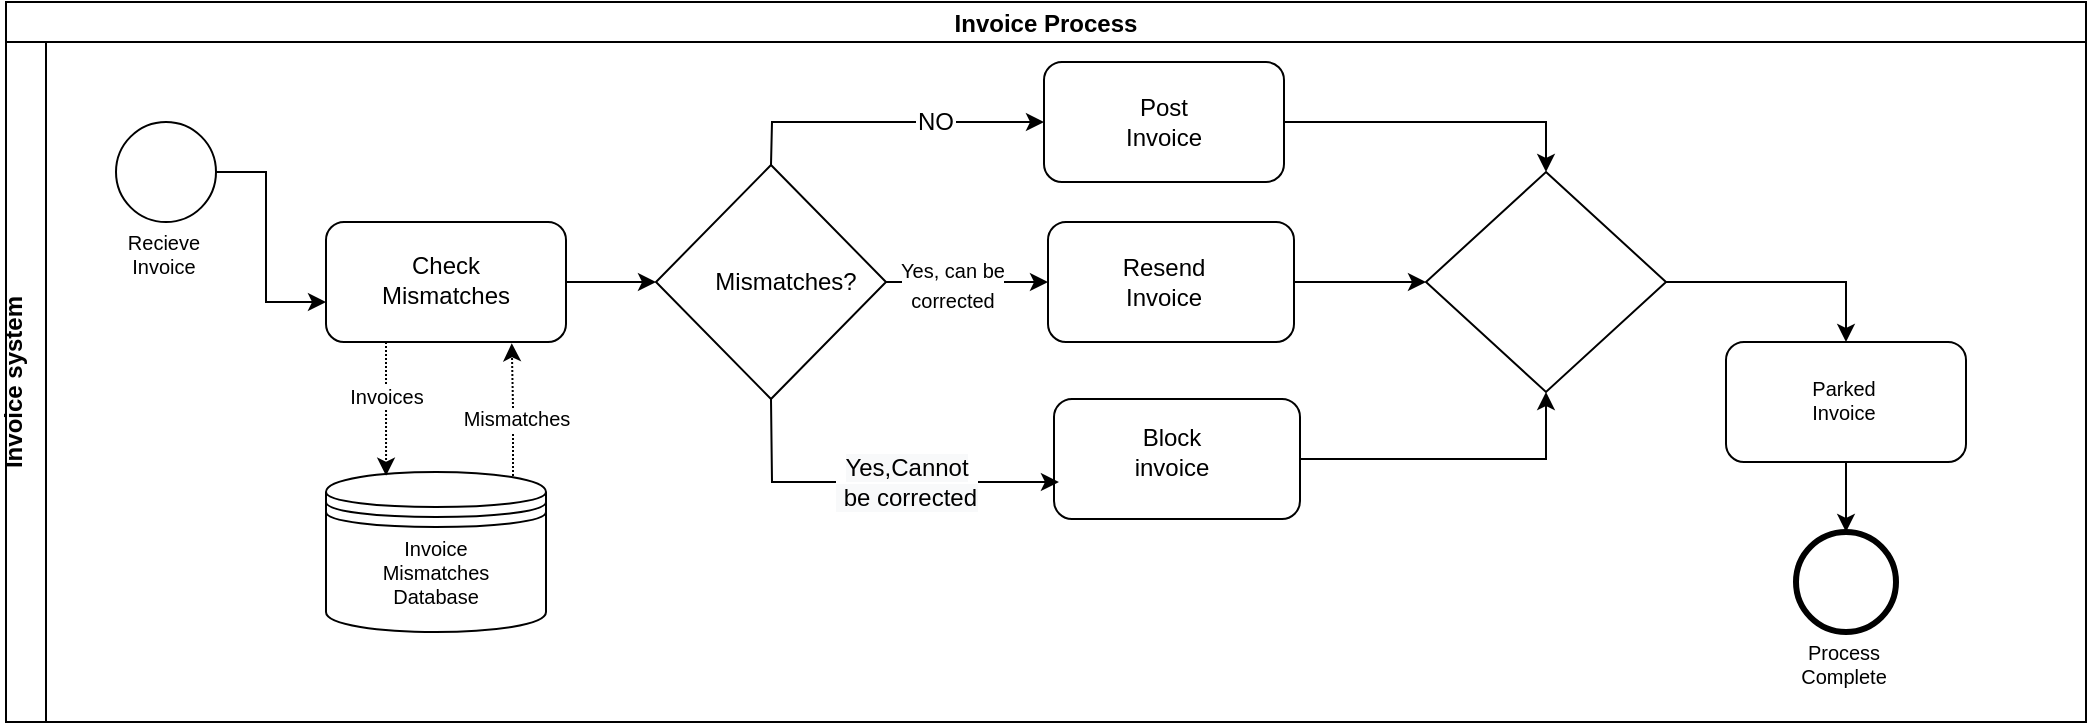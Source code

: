 <mxfile version="20.3.3" type="device"><diagram id="1qxo6x0dZRhdX3Si6iDr" name="Page-1"><mxGraphModel dx="1221" dy="811" grid="1" gridSize="10" guides="1" tooltips="1" connect="1" arrows="1" fold="1" page="1" pageScale="1" pageWidth="850" pageHeight="1100" math="0" shadow="0"><root><mxCell id="0"/><mxCell id="1" parent="0"/><mxCell id="HlsMyh2u-AqiKw1HCVjo-1" value="Invoice Process" style="swimlane;childLayout=stackLayout;resizeParent=1;resizeParentMax=0;horizontal=1;startSize=20;horizontalStack=0;" vertex="1" parent="1"><mxGeometry x="130" y="130" width="1040" height="360" as="geometry"/></mxCell><mxCell id="HlsMyh2u-AqiKw1HCVjo-2" value="Invoice system&#10;" style="swimlane;startSize=20;horizontal=0;" vertex="1" parent="HlsMyh2u-AqiKw1HCVjo-1"><mxGeometry y="20" width="1040" height="340" as="geometry"/></mxCell><mxCell id="HlsMyh2u-AqiKw1HCVjo-7" value="" style="ellipse;whiteSpace=wrap;html=1;aspect=fixed;" vertex="1" parent="HlsMyh2u-AqiKw1HCVjo-2"><mxGeometry x="55" y="40" width="50" height="50" as="geometry"/></mxCell><mxCell id="HlsMyh2u-AqiKw1HCVjo-9" value="" style="rounded=1;whiteSpace=wrap;html=1;fontSize=12;" vertex="1" parent="HlsMyh2u-AqiKw1HCVjo-2"><mxGeometry x="160" y="90" width="120" height="60" as="geometry"/></mxCell><mxCell id="HlsMyh2u-AqiKw1HCVjo-10" value="Check&lt;br&gt;Mismatches" style="text;html=1;strokeColor=none;fillColor=none;align=center;verticalAlign=middle;whiteSpace=wrap;rounded=0;fontSize=12;" vertex="1" parent="HlsMyh2u-AqiKw1HCVjo-2"><mxGeometry x="190" y="104" width="60" height="30" as="geometry"/></mxCell><mxCell id="HlsMyh2u-AqiKw1HCVjo-13" value="" style="rhombus;whiteSpace=wrap;html=1;fontSize=12;" vertex="1" parent="HlsMyh2u-AqiKw1HCVjo-2"><mxGeometry x="325" y="61.5" width="115" height="117" as="geometry"/></mxCell><mxCell id="HlsMyh2u-AqiKw1HCVjo-14" value="Mismatches?" style="text;html=1;strokeColor=none;fillColor=none;align=center;verticalAlign=middle;whiteSpace=wrap;rounded=0;fontSize=12;" vertex="1" parent="HlsMyh2u-AqiKw1HCVjo-2"><mxGeometry x="360" y="105" width="60" height="30" as="geometry"/></mxCell><mxCell id="HlsMyh2u-AqiKw1HCVjo-15" value="" style="endArrow=classic;html=1;rounded=0;fontSize=12;exitX=1;exitY=0.5;exitDx=0;exitDy=0;entryX=0;entryY=0.5;entryDx=0;entryDy=0;" edge="1" parent="HlsMyh2u-AqiKw1HCVjo-2" source="HlsMyh2u-AqiKw1HCVjo-9" target="HlsMyh2u-AqiKw1HCVjo-13"><mxGeometry width="50" height="50" relative="1" as="geometry"><mxPoint x="360" y="210" as="sourcePoint"/><mxPoint x="410" y="160" as="targetPoint"/></mxGeometry></mxCell><mxCell id="HlsMyh2u-AqiKw1HCVjo-41" value="" style="edgeStyle=orthogonalEdgeStyle;rounded=0;orthogonalLoop=1;jettySize=auto;html=1;fontSize=10;entryX=0.5;entryY=0;entryDx=0;entryDy=0;" edge="1" parent="HlsMyh2u-AqiKw1HCVjo-2" source="HlsMyh2u-AqiKw1HCVjo-17" target="HlsMyh2u-AqiKw1HCVjo-26"><mxGeometry relative="1" as="geometry"/></mxCell><mxCell id="HlsMyh2u-AqiKw1HCVjo-17" value="Post&lt;br&gt;Invoice" style="rounded=1;whiteSpace=wrap;html=1;fontSize=12;" vertex="1" parent="HlsMyh2u-AqiKw1HCVjo-2"><mxGeometry x="519" y="10" width="120" height="60" as="geometry"/></mxCell><mxCell id="HlsMyh2u-AqiKw1HCVjo-42" value="" style="edgeStyle=orthogonalEdgeStyle;rounded=0;orthogonalLoop=1;jettySize=auto;html=1;fontSize=10;" edge="1" parent="HlsMyh2u-AqiKw1HCVjo-2" source="HlsMyh2u-AqiKw1HCVjo-19" target="HlsMyh2u-AqiKw1HCVjo-26"><mxGeometry relative="1" as="geometry"/></mxCell><mxCell id="HlsMyh2u-AqiKw1HCVjo-19" value="" style="rounded=1;whiteSpace=wrap;html=1;fontSize=12;" vertex="1" parent="HlsMyh2u-AqiKw1HCVjo-2"><mxGeometry x="521" y="90" width="123" height="60" as="geometry"/></mxCell><mxCell id="HlsMyh2u-AqiKw1HCVjo-43" value="" style="edgeStyle=orthogonalEdgeStyle;rounded=0;orthogonalLoop=1;jettySize=auto;html=1;fontSize=10;" edge="1" parent="HlsMyh2u-AqiKw1HCVjo-2" source="HlsMyh2u-AqiKw1HCVjo-20" target="HlsMyh2u-AqiKw1HCVjo-26"><mxGeometry relative="1" as="geometry"/></mxCell><mxCell id="HlsMyh2u-AqiKw1HCVjo-20" value="" style="rounded=1;whiteSpace=wrap;html=1;fontSize=12;" vertex="1" parent="HlsMyh2u-AqiKw1HCVjo-2"><mxGeometry x="524" y="178.5" width="123" height="60" as="geometry"/></mxCell><mxCell id="HlsMyh2u-AqiKw1HCVjo-24" value="" style="edgeStyle=orthogonalEdgeStyle;rounded=0;orthogonalLoop=1;jettySize=auto;html=1;fontSize=12;" edge="1" parent="HlsMyh2u-AqiKw1HCVjo-2" source="HlsMyh2u-AqiKw1HCVjo-22" target="HlsMyh2u-AqiKw1HCVjo-17"><mxGeometry relative="1" as="geometry"/></mxCell><mxCell id="HlsMyh2u-AqiKw1HCVjo-22" value="NO" style="text;html=1;strokeColor=none;fillColor=none;align=center;verticalAlign=middle;whiteSpace=wrap;rounded=0;fontSize=12;" vertex="1" parent="HlsMyh2u-AqiKw1HCVjo-2"><mxGeometry x="455" y="27.5" width="20" height="25" as="geometry"/></mxCell><mxCell id="HlsMyh2u-AqiKw1HCVjo-23" value="" style="endArrow=none;html=1;rounded=0;fontSize=12;exitX=0.5;exitY=0;exitDx=0;exitDy=0;" edge="1" parent="HlsMyh2u-AqiKw1HCVjo-2" source="HlsMyh2u-AqiKw1HCVjo-13" target="HlsMyh2u-AqiKw1HCVjo-22"><mxGeometry width="50" height="50" relative="1" as="geometry"><mxPoint x="430" y="310" as="sourcePoint"/><mxPoint x="420" y="40" as="targetPoint"/><Array as="points"><mxPoint x="383" y="40"/></Array></mxGeometry></mxCell><mxCell id="HlsMyh2u-AqiKw1HCVjo-25" value="Block invoice" style="text;html=1;strokeColor=none;fillColor=none;align=center;verticalAlign=middle;whiteSpace=wrap;rounded=0;fontSize=12;" vertex="1" parent="HlsMyh2u-AqiKw1HCVjo-2"><mxGeometry x="552.5" y="190" width="60" height="30" as="geometry"/></mxCell><mxCell id="HlsMyh2u-AqiKw1HCVjo-44" value="" style="edgeStyle=orthogonalEdgeStyle;rounded=0;orthogonalLoop=1;jettySize=auto;html=1;fontSize=10;entryX=0.5;entryY=0;entryDx=0;entryDy=0;" edge="1" parent="HlsMyh2u-AqiKw1HCVjo-2" source="HlsMyh2u-AqiKw1HCVjo-26" target="HlsMyh2u-AqiKw1HCVjo-27"><mxGeometry relative="1" as="geometry"/></mxCell><mxCell id="HlsMyh2u-AqiKw1HCVjo-26" value="" style="rhombus;whiteSpace=wrap;html=1;fontSize=12;" vertex="1" parent="HlsMyh2u-AqiKw1HCVjo-2"><mxGeometry x="710" y="65" width="120" height="110" as="geometry"/></mxCell><mxCell id="HlsMyh2u-AqiKw1HCVjo-45" value="" style="edgeStyle=orthogonalEdgeStyle;rounded=0;orthogonalLoop=1;jettySize=auto;html=1;fontSize=10;" edge="1" parent="HlsMyh2u-AqiKw1HCVjo-2" source="HlsMyh2u-AqiKw1HCVjo-27" target="HlsMyh2u-AqiKw1HCVjo-29"><mxGeometry relative="1" as="geometry"/></mxCell><mxCell id="HlsMyh2u-AqiKw1HCVjo-27" value="" style="rounded=1;whiteSpace=wrap;html=1;fontSize=12;" vertex="1" parent="HlsMyh2u-AqiKw1HCVjo-2"><mxGeometry x="860" y="150" width="120" height="60" as="geometry"/></mxCell><mxCell id="HlsMyh2u-AqiKw1HCVjo-29" value="" style="ellipse;whiteSpace=wrap;html=1;aspect=fixed;fontSize=12;fontStyle=1;strokeWidth=3;" vertex="1" parent="HlsMyh2u-AqiKw1HCVjo-2"><mxGeometry x="895" y="245" width="50" height="50" as="geometry"/></mxCell><mxCell id="HlsMyh2u-AqiKw1HCVjo-30" value="Resend Invoice" style="text;html=1;strokeColor=none;fillColor=none;align=center;verticalAlign=middle;whiteSpace=wrap;rounded=0;strokeWidth=3;fontSize=12;" vertex="1" parent="HlsMyh2u-AqiKw1HCVjo-2"><mxGeometry x="549" y="105" width="60" height="30" as="geometry"/></mxCell><mxCell id="HlsMyh2u-AqiKw1HCVjo-31" value="" style="endArrow=classic;html=1;rounded=0;fontSize=12;exitX=0.5;exitY=1;exitDx=0;exitDy=0;entryX=0.02;entryY=0.692;entryDx=0;entryDy=0;entryPerimeter=0;" edge="1" parent="HlsMyh2u-AqiKw1HCVjo-2" source="HlsMyh2u-AqiKw1HCVjo-13" target="HlsMyh2u-AqiKw1HCVjo-20"><mxGeometry width="50" height="50" relative="1" as="geometry"><mxPoint x="530" y="170" as="sourcePoint"/><mxPoint x="520" y="220" as="targetPoint"/><Array as="points"><mxPoint x="383" y="220"/><mxPoint x="390" y="220"/></Array></mxGeometry></mxCell><mxCell id="HlsMyh2u-AqiKw1HCVjo-38" value="&lt;span style=&quot;background-color: rgb(248, 249, 250);&quot;&gt;Yes,Cannot&lt;br&gt;&amp;nbsp;be corrected&lt;/span&gt;" style="edgeLabel;html=1;align=center;verticalAlign=middle;resizable=0;points=[];fontSize=12;" vertex="1" connectable="0" parent="HlsMyh2u-AqiKw1HCVjo-31"><mxGeometry x="0.17" relative="1" as="geometry"><mxPoint as="offset"/></mxGeometry></mxCell><mxCell id="HlsMyh2u-AqiKw1HCVjo-39" value="" style="endArrow=classic;html=1;rounded=0;fontSize=12;entryX=0;entryY=0.5;entryDx=0;entryDy=0;exitX=1;exitY=0.5;exitDx=0;exitDy=0;" edge="1" parent="HlsMyh2u-AqiKw1HCVjo-2" source="HlsMyh2u-AqiKw1HCVjo-13" target="HlsMyh2u-AqiKw1HCVjo-19"><mxGeometry width="50" height="50" relative="1" as="geometry"><mxPoint x="410" y="150" as="sourcePoint"/><mxPoint x="460" y="100" as="targetPoint"/></mxGeometry></mxCell><mxCell id="HlsMyh2u-AqiKw1HCVjo-40" value="&lt;font style=&quot;font-size: 10px;&quot;&gt;Yes, can be&lt;br&gt;corrected&lt;/font&gt;" style="edgeLabel;html=1;align=center;verticalAlign=middle;resizable=0;points=[];fontSize=12;" vertex="1" connectable="0" parent="HlsMyh2u-AqiKw1HCVjo-39"><mxGeometry x="-0.187" y="-1" relative="1" as="geometry"><mxPoint as="offset"/></mxGeometry></mxCell><mxCell id="HlsMyh2u-AqiKw1HCVjo-46" value="Process Complete" style="text;html=1;strokeColor=none;fillColor=none;align=center;verticalAlign=middle;whiteSpace=wrap;rounded=0;strokeWidth=3;fontSize=10;" vertex="1" parent="HlsMyh2u-AqiKw1HCVjo-2"><mxGeometry x="889" y="296" width="60" height="30" as="geometry"/></mxCell><mxCell id="HlsMyh2u-AqiKw1HCVjo-47" value="Parked Invoice" style="text;html=1;strokeColor=none;fillColor=none;align=center;verticalAlign=middle;whiteSpace=wrap;rounded=0;strokeWidth=7;fontSize=10;" vertex="1" parent="HlsMyh2u-AqiKw1HCVjo-2"><mxGeometry x="889" y="164" width="60" height="30" as="geometry"/></mxCell><mxCell id="HlsMyh2u-AqiKw1HCVjo-57" value="" style="edgeStyle=orthogonalEdgeStyle;rounded=0;orthogonalLoop=1;jettySize=auto;html=1;dashed=1;dashPattern=1 1;fontSize=10;exitX=0.85;exitY=0.05;exitDx=0;exitDy=0;exitPerimeter=0;entryX=0.774;entryY=1.011;entryDx=0;entryDy=0;entryPerimeter=0;" edge="1" parent="HlsMyh2u-AqiKw1HCVjo-2" source="HlsMyh2u-AqiKw1HCVjo-48" target="HlsMyh2u-AqiKw1HCVjo-9"><mxGeometry relative="1" as="geometry"/></mxCell><mxCell id="HlsMyh2u-AqiKw1HCVjo-58" value="Mismatches" style="edgeLabel;html=1;align=center;verticalAlign=middle;resizable=0;points=[];fontSize=10;" vertex="1" connectable="0" parent="HlsMyh2u-AqiKw1HCVjo-57"><mxGeometry x="-0.103" y="-1" relative="1" as="geometry"><mxPoint as="offset"/></mxGeometry></mxCell><mxCell id="HlsMyh2u-AqiKw1HCVjo-48" value="" style="shape=datastore;whiteSpace=wrap;html=1;strokeWidth=1;fontSize=10;" vertex="1" parent="HlsMyh2u-AqiKw1HCVjo-2"><mxGeometry x="160" y="215" width="110" height="80" as="geometry"/></mxCell><mxCell id="HlsMyh2u-AqiKw1HCVjo-49" value="Invoice Mismatches Database" style="text;html=1;strokeColor=none;fillColor=none;align=center;verticalAlign=middle;whiteSpace=wrap;rounded=0;strokeWidth=1;fontSize=10;" vertex="1" parent="HlsMyh2u-AqiKw1HCVjo-2"><mxGeometry x="185" y="250" width="60" height="30" as="geometry"/></mxCell><mxCell id="HlsMyh2u-AqiKw1HCVjo-54" value="" style="edgeStyle=elbowEdgeStyle;elbow=vertical;endArrow=classic;html=1;rounded=0;fontSize=10;entryX=0.273;entryY=0.023;entryDx=0;entryDy=0;entryPerimeter=0;exitX=0.25;exitY=1;exitDx=0;exitDy=0;dashed=1;dashPattern=1 1;" edge="1" parent="HlsMyh2u-AqiKw1HCVjo-2" source="HlsMyh2u-AqiKw1HCVjo-9" target="HlsMyh2u-AqiKw1HCVjo-48"><mxGeometry width="50" height="50" relative="1" as="geometry"><mxPoint x="250" y="150" as="sourcePoint"/><mxPoint x="440" y="160" as="targetPoint"/><Array as="points"><mxPoint x="190" y="160"/></Array></mxGeometry></mxCell><mxCell id="HlsMyh2u-AqiKw1HCVjo-56" value="Invoices" style="edgeLabel;html=1;align=center;verticalAlign=middle;resizable=0;points=[];fontSize=10;" vertex="1" connectable="0" parent="HlsMyh2u-AqiKw1HCVjo-54"><mxGeometry x="-0.186" relative="1" as="geometry"><mxPoint as="offset"/></mxGeometry></mxCell><mxCell id="HlsMyh2u-AqiKw1HCVjo-59" value="Recieve Invoice" style="text;html=1;strokeColor=none;fillColor=none;align=center;verticalAlign=middle;whiteSpace=wrap;rounded=0;strokeWidth=1;fontSize=10;" vertex="1" parent="HlsMyh2u-AqiKw1HCVjo-2"><mxGeometry x="49" y="91" width="60" height="30" as="geometry"/></mxCell><mxCell id="HlsMyh2u-AqiKw1HCVjo-11" value="" style="endArrow=classic;html=1;rounded=0;fontSize=12;exitX=1;exitY=0.5;exitDx=0;exitDy=0;" edge="1" parent="1" source="HlsMyh2u-AqiKw1HCVjo-7"><mxGeometry width="50" height="50" relative="1" as="geometry"><mxPoint x="540" y="530" as="sourcePoint"/><mxPoint x="290" y="280" as="targetPoint"/><Array as="points"><mxPoint x="260" y="215"/><mxPoint x="260" y="280"/></Array></mxGeometry></mxCell></root></mxGraphModel></diagram></mxfile>

URL link: https://viewer.diagrams.net/?tags=%7B%7D&highlight=0000ff&edit=_blank&layers=1&nav=1&title=Invoice%20system.drawio#Uhttps%3A%2F%2Fraw.githubusercontent.com%2Felliejat%2FBPMN%2Fmain%2FInvoice%2520system.drawio
